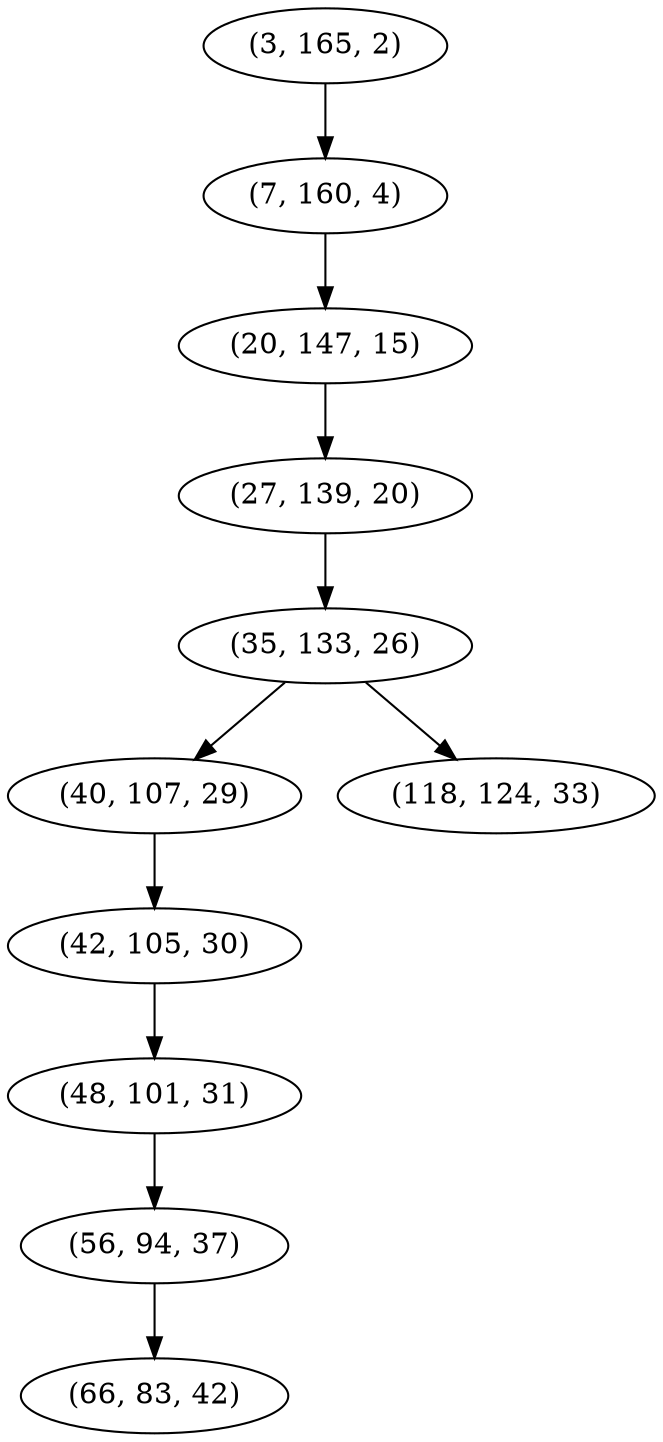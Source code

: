 digraph tree {
    "(3, 165, 2)";
    "(7, 160, 4)";
    "(20, 147, 15)";
    "(27, 139, 20)";
    "(35, 133, 26)";
    "(40, 107, 29)";
    "(42, 105, 30)";
    "(48, 101, 31)";
    "(56, 94, 37)";
    "(66, 83, 42)";
    "(118, 124, 33)";
    "(3, 165, 2)" -> "(7, 160, 4)";
    "(7, 160, 4)" -> "(20, 147, 15)";
    "(20, 147, 15)" -> "(27, 139, 20)";
    "(27, 139, 20)" -> "(35, 133, 26)";
    "(35, 133, 26)" -> "(40, 107, 29)";
    "(35, 133, 26)" -> "(118, 124, 33)";
    "(40, 107, 29)" -> "(42, 105, 30)";
    "(42, 105, 30)" -> "(48, 101, 31)";
    "(48, 101, 31)" -> "(56, 94, 37)";
    "(56, 94, 37)" -> "(66, 83, 42)";
}
